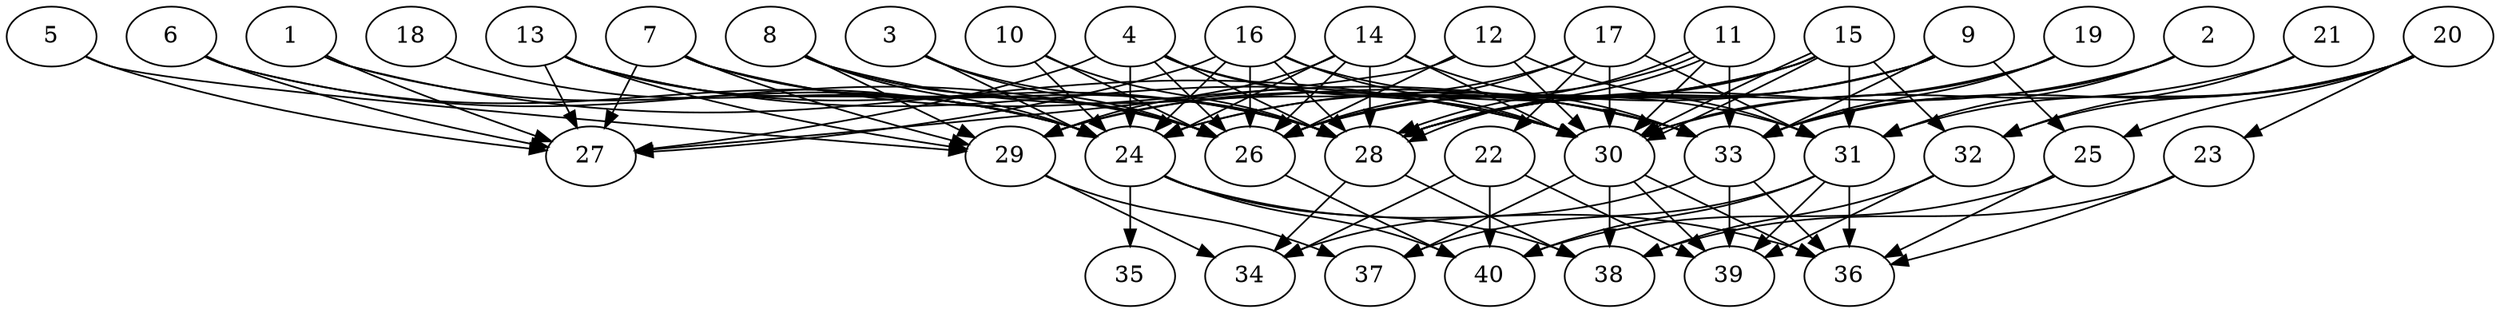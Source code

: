 // DAG automatically generated by daggen at Tue Aug  6 16:28:35 2019
// ./daggen --dot -n 40 --ccr 0.5 --fat 0.8 --regular 0.5 --density 0.6 --mindata 5242880 --maxdata 52428800 
digraph G {
  1 [size="81408000", alpha="0.16", expect_size="40704000"] 
  1 -> 24 [size ="40704000"]
  1 -> 27 [size ="40704000"]
  1 -> 30 [size ="40704000"]
  2 [size="27488256", alpha="0.10", expect_size="13744128"] 
  2 -> 28 [size ="13744128"]
  2 -> 31 [size ="13744128"]
  2 -> 33 [size ="13744128"]
  3 [size="72208384", alpha="0.01", expect_size="36104192"] 
  3 -> 24 [size ="36104192"]
  3 -> 26 [size ="36104192"]
  3 -> 28 [size ="36104192"]
  4 [size="86175744", alpha="0.08", expect_size="43087872"] 
  4 -> 24 [size ="43087872"]
  4 -> 26 [size ="43087872"]
  4 -> 27 [size ="43087872"]
  4 -> 28 [size ="43087872"]
  4 -> 30 [size ="43087872"]
  4 -> 33 [size ="43087872"]
  5 [size="94617600", alpha="0.15", expect_size="47308800"] 
  5 -> 27 [size ="47308800"]
  5 -> 29 [size ="47308800"]
  6 [size="43714560", alpha="0.06", expect_size="21857280"] 
  6 -> 24 [size ="21857280"]
  6 -> 26 [size ="21857280"]
  6 -> 27 [size ="21857280"]
  7 [size="38690816", alpha="0.13", expect_size="19345408"] 
  7 -> 26 [size ="19345408"]
  7 -> 27 [size ="19345408"]
  7 -> 28 [size ="19345408"]
  7 -> 29 [size ="19345408"]
  7 -> 33 [size ="19345408"]
  8 [size="49696768", alpha="0.15", expect_size="24848384"] 
  8 -> 24 [size ="24848384"]
  8 -> 26 [size ="24848384"]
  8 -> 29 [size ="24848384"]
  8 -> 33 [size ="24848384"]
  9 [size="78606336", alpha="0.01", expect_size="39303168"] 
  9 -> 24 [size ="39303168"]
  9 -> 25 [size ="39303168"]
  9 -> 26 [size ="39303168"]
  9 -> 28 [size ="39303168"]
  9 -> 33 [size ="39303168"]
  10 [size="84994048", alpha="0.04", expect_size="42497024"] 
  10 -> 24 [size ="42497024"]
  10 -> 26 [size ="42497024"]
  10 -> 28 [size ="42497024"]
  11 [size="24242176", alpha="0.15", expect_size="12121088"] 
  11 -> 26 [size ="12121088"]
  11 -> 28 [size ="12121088"]
  11 -> 28 [size ="12121088"]
  11 -> 30 [size ="12121088"]
  11 -> 33 [size ="12121088"]
  12 [size="99594240", alpha="0.18", expect_size="49797120"] 
  12 -> 26 [size ="49797120"]
  12 -> 27 [size ="49797120"]
  12 -> 30 [size ="49797120"]
  12 -> 31 [size ="49797120"]
  13 [size="51036160", alpha="0.01", expect_size="25518080"] 
  13 -> 24 [size ="25518080"]
  13 -> 27 [size ="25518080"]
  13 -> 28 [size ="25518080"]
  13 -> 29 [size ="25518080"]
  13 -> 30 [size ="25518080"]
  14 [size="54202368", alpha="0.05", expect_size="27101184"] 
  14 -> 24 [size ="27101184"]
  14 -> 26 [size ="27101184"]
  14 -> 28 [size ="27101184"]
  14 -> 29 [size ="27101184"]
  14 -> 30 [size ="27101184"]
  14 -> 33 [size ="27101184"]
  15 [size="92000256", alpha="0.06", expect_size="46000128"] 
  15 -> 24 [size ="46000128"]
  15 -> 28 [size ="46000128"]
  15 -> 29 [size ="46000128"]
  15 -> 30 [size ="46000128"]
  15 -> 30 [size ="46000128"]
  15 -> 31 [size ="46000128"]
  15 -> 32 [size ="46000128"]
  16 [size="67645440", alpha="0.01", expect_size="33822720"] 
  16 -> 24 [size ="33822720"]
  16 -> 26 [size ="33822720"]
  16 -> 27 [size ="33822720"]
  16 -> 28 [size ="33822720"]
  16 -> 30 [size ="33822720"]
  16 -> 31 [size ="33822720"]
  17 [size="94208000", alpha="0.19", expect_size="47104000"] 
  17 -> 22 [size ="47104000"]
  17 -> 26 [size ="47104000"]
  17 -> 29 [size ="47104000"]
  17 -> 30 [size ="47104000"]
  17 -> 31 [size ="47104000"]
  18 [size="63133696", alpha="0.03", expect_size="31566848"] 
  18 -> 24 [size ="31566848"]
  19 [size="37603328", alpha="0.19", expect_size="18801664"] 
  19 -> 28 [size ="18801664"]
  19 -> 30 [size ="18801664"]
  19 -> 33 [size ="18801664"]
  20 [size="41979904", alpha="0.08", expect_size="20989952"] 
  20 -> 23 [size ="20989952"]
  20 -> 25 [size ="20989952"]
  20 -> 31 [size ="20989952"]
  20 -> 32 [size ="20989952"]
  20 -> 33 [size ="20989952"]
  21 [size="63113216", alpha="0.13", expect_size="31556608"] 
  21 -> 30 [size ="31556608"]
  21 -> 32 [size ="31556608"]
  22 [size="41291776", alpha="0.00", expect_size="20645888"] 
  22 -> 34 [size ="20645888"]
  22 -> 39 [size ="20645888"]
  22 -> 40 [size ="20645888"]
  23 [size="29814784", alpha="0.01", expect_size="14907392"] 
  23 -> 36 [size ="14907392"]
  23 -> 38 [size ="14907392"]
  24 [size="33107968", alpha="0.18", expect_size="16553984"] 
  24 -> 35 [size ="16553984"]
  24 -> 36 [size ="16553984"]
  24 -> 38 [size ="16553984"]
  24 -> 40 [size ="16553984"]
  25 [size="55375872", alpha="0.13", expect_size="27687936"] 
  25 -> 36 [size ="27687936"]
  25 -> 40 [size ="27687936"]
  26 [size="81557504", alpha="0.15", expect_size="40778752"] 
  26 -> 40 [size ="40778752"]
  27 [size="88289280", alpha="0.02", expect_size="44144640"] 
  28 [size="84535296", alpha="0.19", expect_size="42267648"] 
  28 -> 34 [size ="42267648"]
  28 -> 38 [size ="42267648"]
  29 [size="96616448", alpha="0.09", expect_size="48308224"] 
  29 -> 34 [size ="48308224"]
  29 -> 37 [size ="48308224"]
  30 [size="92715008", alpha="0.15", expect_size="46357504"] 
  30 -> 36 [size ="46357504"]
  30 -> 37 [size ="46357504"]
  30 -> 38 [size ="46357504"]
  30 -> 39 [size ="46357504"]
  31 [size="37695488", alpha="0.05", expect_size="18847744"] 
  31 -> 36 [size ="18847744"]
  31 -> 37 [size ="18847744"]
  31 -> 39 [size ="18847744"]
  31 -> 40 [size ="18847744"]
  32 [size="96856064", alpha="0.13", expect_size="48428032"] 
  32 -> 38 [size ="48428032"]
  32 -> 39 [size ="48428032"]
  33 [size="98453504", alpha="0.09", expect_size="49226752"] 
  33 -> 34 [size ="49226752"]
  33 -> 36 [size ="49226752"]
  33 -> 39 [size ="49226752"]
  34 [size="104212480", alpha="0.15", expect_size="52106240"] 
  35 [size="95451136", alpha="0.19", expect_size="47725568"] 
  36 [size="61931520", alpha="0.14", expect_size="30965760"] 
  37 [size="36882432", alpha="0.07", expect_size="18441216"] 
  38 [size="48508928", alpha="0.11", expect_size="24254464"] 
  39 [size="41652224", alpha="0.01", expect_size="20826112"] 
  40 [size="84430848", alpha="0.18", expect_size="42215424"] 
}
